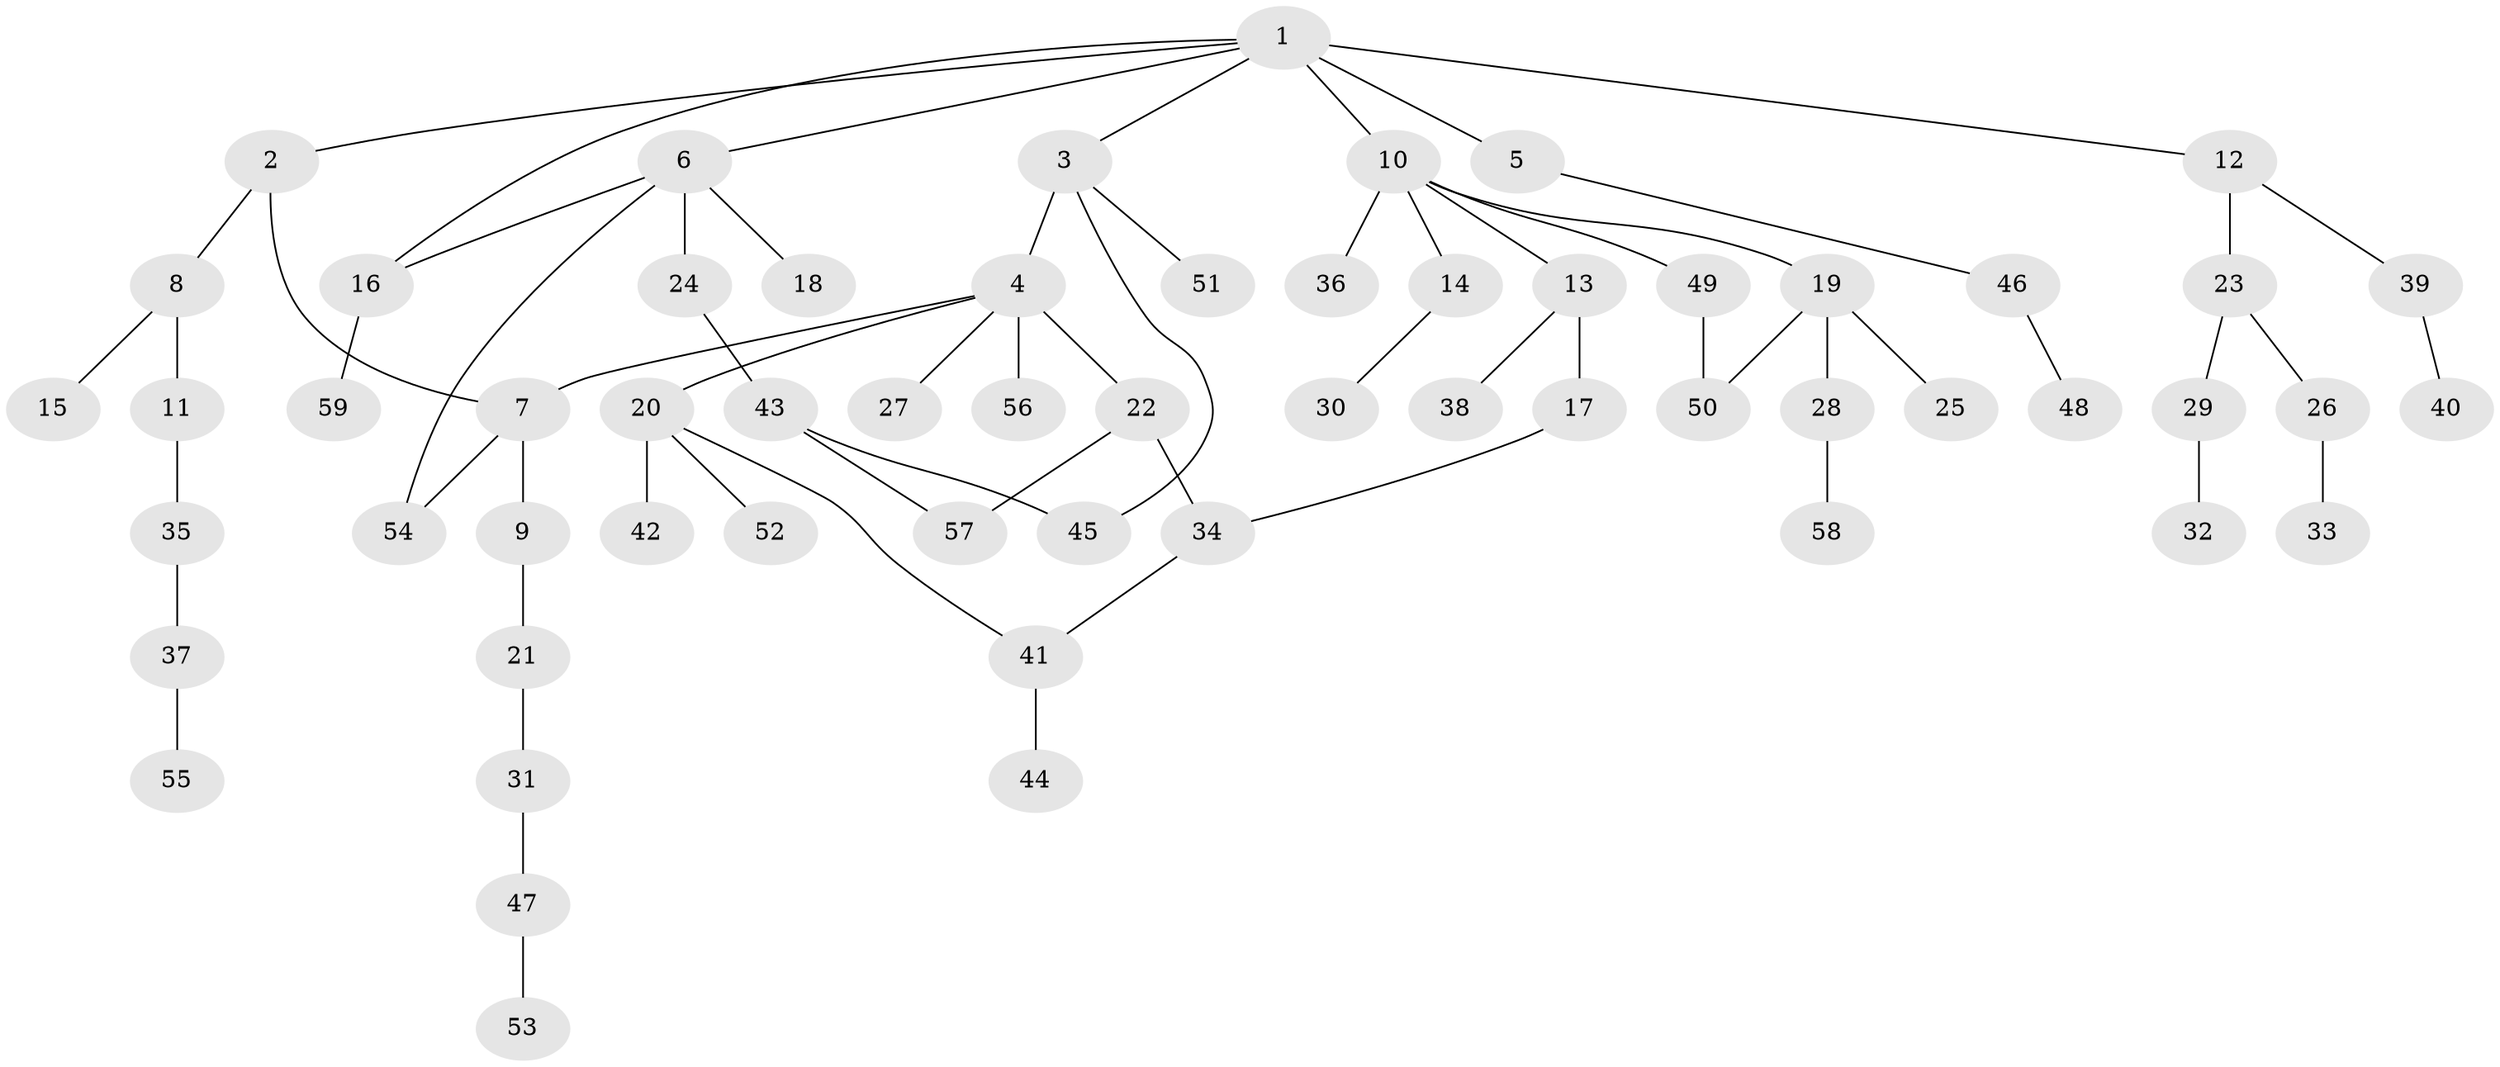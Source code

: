 // original degree distribution, {9: 0.018018018018018018, 3: 0.13513513513513514, 2: 0.2702702702702703, 5: 0.018018018018018018, 4: 0.10810810810810811, 6: 0.009009009009009009, 1: 0.44144144144144143}
// Generated by graph-tools (version 1.1) at 2025/34/03/09/25 02:34:31]
// undirected, 59 vertices, 66 edges
graph export_dot {
graph [start="1"]
  node [color=gray90,style=filled];
  1;
  2;
  3;
  4;
  5;
  6;
  7;
  8;
  9;
  10;
  11;
  12;
  13;
  14;
  15;
  16;
  17;
  18;
  19;
  20;
  21;
  22;
  23;
  24;
  25;
  26;
  27;
  28;
  29;
  30;
  31;
  32;
  33;
  34;
  35;
  36;
  37;
  38;
  39;
  40;
  41;
  42;
  43;
  44;
  45;
  46;
  47;
  48;
  49;
  50;
  51;
  52;
  53;
  54;
  55;
  56;
  57;
  58;
  59;
  1 -- 2 [weight=1.0];
  1 -- 3 [weight=1.0];
  1 -- 5 [weight=2.0];
  1 -- 6 [weight=1.0];
  1 -- 10 [weight=1.0];
  1 -- 12 [weight=1.0];
  1 -- 16 [weight=1.0];
  2 -- 7 [weight=1.0];
  2 -- 8 [weight=1.0];
  3 -- 4 [weight=3.0];
  3 -- 45 [weight=1.0];
  3 -- 51 [weight=1.0];
  4 -- 7 [weight=1.0];
  4 -- 20 [weight=1.0];
  4 -- 22 [weight=1.0];
  4 -- 27 [weight=1.0];
  4 -- 56 [weight=1.0];
  5 -- 46 [weight=1.0];
  6 -- 16 [weight=1.0];
  6 -- 18 [weight=1.0];
  6 -- 24 [weight=1.0];
  6 -- 54 [weight=1.0];
  7 -- 9 [weight=1.0];
  7 -- 54 [weight=1.0];
  8 -- 11 [weight=2.0];
  8 -- 15 [weight=1.0];
  9 -- 21 [weight=1.0];
  10 -- 13 [weight=1.0];
  10 -- 14 [weight=1.0];
  10 -- 19 [weight=1.0];
  10 -- 36 [weight=2.0];
  10 -- 49 [weight=1.0];
  11 -- 35 [weight=1.0];
  12 -- 23 [weight=1.0];
  12 -- 39 [weight=1.0];
  13 -- 17 [weight=1.0];
  13 -- 38 [weight=1.0];
  14 -- 30 [weight=2.0];
  16 -- 59 [weight=1.0];
  17 -- 34 [weight=1.0];
  19 -- 25 [weight=1.0];
  19 -- 28 [weight=1.0];
  19 -- 50 [weight=2.0];
  20 -- 41 [weight=1.0];
  20 -- 42 [weight=1.0];
  20 -- 52 [weight=2.0];
  21 -- 31 [weight=1.0];
  22 -- 34 [weight=1.0];
  22 -- 57 [weight=1.0];
  23 -- 26 [weight=1.0];
  23 -- 29 [weight=1.0];
  24 -- 43 [weight=1.0];
  26 -- 33 [weight=1.0];
  28 -- 58 [weight=1.0];
  29 -- 32 [weight=2.0];
  31 -- 47 [weight=1.0];
  34 -- 41 [weight=1.0];
  35 -- 37 [weight=1.0];
  37 -- 55 [weight=1.0];
  39 -- 40 [weight=1.0];
  41 -- 44 [weight=1.0];
  43 -- 45 [weight=1.0];
  43 -- 57 [weight=1.0];
  46 -- 48 [weight=1.0];
  47 -- 53 [weight=1.0];
  49 -- 50 [weight=1.0];
}
